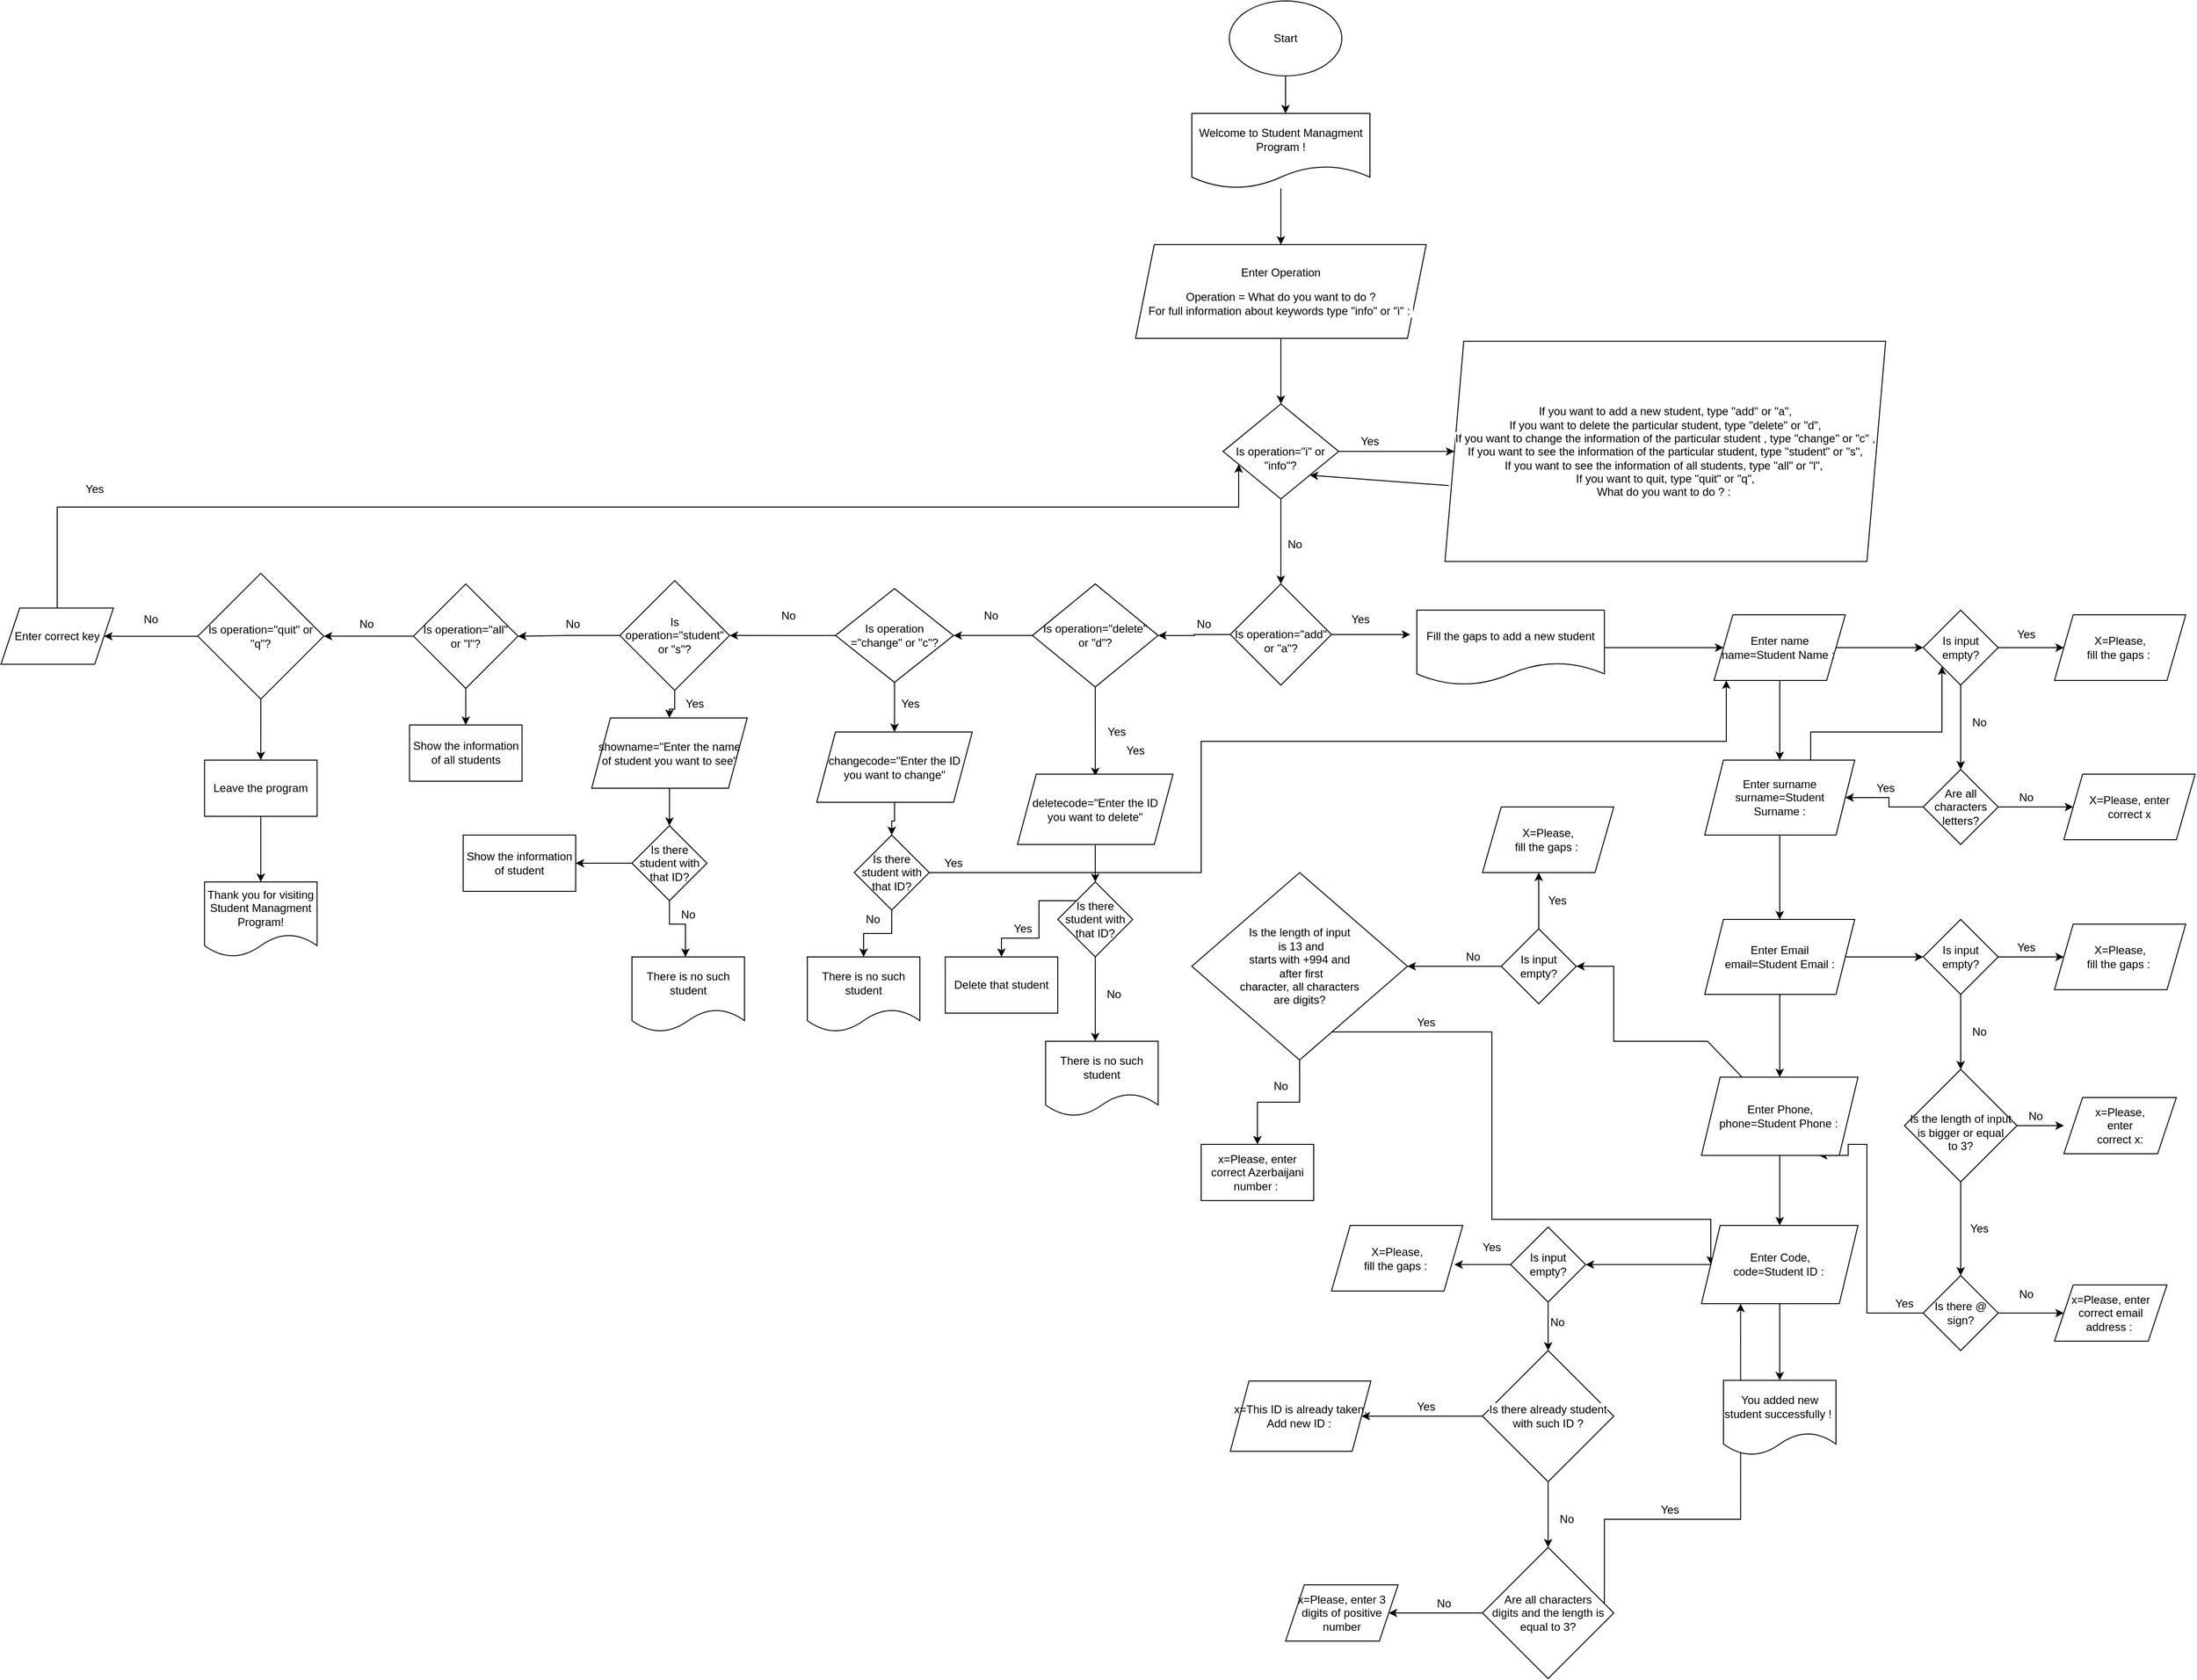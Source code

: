 <mxfile version="13.6.4" type="device"><diagram id="JsJJEUKdlIuMRMNfgHF3" name="Page-1"><mxGraphModel dx="6987" dy="3000" grid="1" gridSize="10" guides="1" tooltips="1" connect="1" arrows="1" fold="1" page="0" pageScale="1" pageWidth="827" pageHeight="1169" math="0" shadow="0"><root><mxCell id="0"/><mxCell id="1" parent="0"/><mxCell id="EQu7yU0FzbjYcpbhYvp3-7" style="edgeStyle=orthogonalEdgeStyle;rounded=0;orthogonalLoop=1;jettySize=auto;html=1;" parent="1" source="EQu7yU0FzbjYcpbhYvp3-4" edge="1"><mxGeometry relative="1" as="geometry"><mxPoint x="370" y="150" as="targetPoint"/></mxGeometry></mxCell><mxCell id="EQu7yU0FzbjYcpbhYvp3-4" value="Start" style="ellipse;whiteSpace=wrap;html=1;" parent="1" vertex="1"><mxGeometry x="310" y="30" width="120" height="80" as="geometry"/></mxCell><mxCell id="3Dd_XLNxIaSokhp7qubq-5" value="" style="edgeStyle=orthogonalEdgeStyle;rounded=0;orthogonalLoop=1;jettySize=auto;html=1;" edge="1" parent="1" source="3Dd_XLNxIaSokhp7qubq-1" target="3Dd_XLNxIaSokhp7qubq-4"><mxGeometry relative="1" as="geometry"/></mxCell><mxCell id="3Dd_XLNxIaSokhp7qubq-1" value="&lt;pre style=&quot;font-size: 9pt&quot;&gt;&lt;span style=&quot;background-color: rgb(255 , 255 , 255)&quot;&gt;&lt;font face=&quot;Helvetica&quot;&gt;Enter Operation&lt;/font&gt;&lt;/span&gt;&lt;/pre&gt;&lt;pre style=&quot;font-size: 9pt&quot;&gt;&lt;span style=&quot;background-color: rgb(255 , 255 , 255)&quot;&gt;&lt;font face=&quot;Helvetica&quot;&gt;Operation = What do you want to do ?&lt;br&gt;For full information about keywords type &quot;info&quot; or &quot;i&quot; :&lt;span style=&quot;color: rgb(152 , 195 , 121)&quot;&gt; &lt;/span&gt;&lt;/font&gt;&lt;/span&gt;&lt;/pre&gt;" style="shape=parallelogram;perimeter=parallelogramPerimeter;whiteSpace=wrap;html=1;fixedSize=1;" vertex="1" parent="1"><mxGeometry x="210" y="290" width="310" height="100" as="geometry"/></mxCell><mxCell id="3Dd_XLNxIaSokhp7qubq-3" value="" style="edgeStyle=orthogonalEdgeStyle;rounded=0;orthogonalLoop=1;jettySize=auto;html=1;" edge="1" parent="1" source="3Dd_XLNxIaSokhp7qubq-2" target="3Dd_XLNxIaSokhp7qubq-1"><mxGeometry relative="1" as="geometry"/></mxCell><mxCell id="3Dd_XLNxIaSokhp7qubq-2" value="Welcome to Student Managment Program !" style="shape=document;whiteSpace=wrap;html=1;boundedLbl=1;" vertex="1" parent="1"><mxGeometry x="270" y="150" width="190" height="80" as="geometry"/></mxCell><mxCell id="3Dd_XLNxIaSokhp7qubq-7" value="" style="edgeStyle=orthogonalEdgeStyle;rounded=0;orthogonalLoop=1;jettySize=auto;html=1;" edge="1" parent="1" source="3Dd_XLNxIaSokhp7qubq-4" target="3Dd_XLNxIaSokhp7qubq-6"><mxGeometry relative="1" as="geometry"/></mxCell><mxCell id="3Dd_XLNxIaSokhp7qubq-10" value="" style="edgeStyle=orthogonalEdgeStyle;rounded=0;orthogonalLoop=1;jettySize=auto;html=1;" edge="1" parent="1" source="3Dd_XLNxIaSokhp7qubq-4" target="3Dd_XLNxIaSokhp7qubq-9"><mxGeometry relative="1" as="geometry"/></mxCell><mxCell id="3Dd_XLNxIaSokhp7qubq-4" value="&lt;span style=&quot;background-color: rgb(255 , 255 , 255)&quot;&gt;&lt;span style=&quot;color: rgb(0 , 0 , 0) ; font-family: &amp;#34;helvetica&amp;#34; ; font-size: 12px ; font-style: normal ; font-weight: 400 ; letter-spacing: normal ; text-align: center ; text-indent: 0px ; text-transform: none ; word-spacing: 0px ; display: inline ; float: none&quot;&gt;&lt;br&gt;Is operation=&quot;i&quot; or &quot;info&quot;?&lt;/span&gt;&lt;br&gt;&lt;/span&gt;" style="rhombus;whiteSpace=wrap;html=1;" vertex="1" parent="1"><mxGeometry x="303.32" y="460" width="123.36" height="101.37" as="geometry"/></mxCell><mxCell id="3Dd_XLNxIaSokhp7qubq-6" value="&lt;pre style=&quot;font-size: 9pt&quot;&gt;&lt;span style=&quot;background-color: rgb(255 , 255 , 255)&quot;&gt;&lt;font face=&quot;Helvetica&quot;&gt;If you want to add a new student, type &quot;add&quot; or &quot;a&quot;,&lt;br&gt;If you want to delete the particular student, type &quot;delete&quot; or &quot;d&quot;,&lt;br&gt;If you want to change the information of the particular student , type &quot;change&quot; or &quot;c&quot; ,&lt;br&gt;If you want to see the information of the particular student, type &quot;student&quot; or &quot;s&quot;,&lt;br&gt;If you want to see the information of all students, type &quot;all&quot; or &quot;l&quot;, &lt;br&gt;If you want to quit, type &quot;quit&quot; or &quot;q&quot;,&lt;br&gt;What do you want to do ? : &lt;/font&gt;&lt;/span&gt;&lt;/pre&gt;" style="shape=parallelogram;perimeter=parallelogramPerimeter;whiteSpace=wrap;html=1;fixedSize=1;" vertex="1" parent="1"><mxGeometry x="540" y="393.18" width="469.98" height="235" as="geometry"/></mxCell><mxCell id="3Dd_XLNxIaSokhp7qubq-8" value="Yes" style="text;html=1;strokeColor=none;fillColor=none;align=center;verticalAlign=middle;whiteSpace=wrap;rounded=0;" vertex="1" parent="1"><mxGeometry x="440" y="490" width="40" height="20" as="geometry"/></mxCell><mxCell id="3Dd_XLNxIaSokhp7qubq-16" value="" style="edgeStyle=orthogonalEdgeStyle;rounded=0;orthogonalLoop=1;jettySize=auto;html=1;" edge="1" parent="1" source="3Dd_XLNxIaSokhp7qubq-9"><mxGeometry relative="1" as="geometry"><mxPoint x="502.95" y="706" as="targetPoint"/></mxGeometry></mxCell><mxCell id="3Dd_XLNxIaSokhp7qubq-111" value="" style="edgeStyle=orthogonalEdgeStyle;rounded=0;orthogonalLoop=1;jettySize=auto;html=1;" edge="1" parent="1" source="3Dd_XLNxIaSokhp7qubq-9" target="3Dd_XLNxIaSokhp7qubq-110"><mxGeometry relative="1" as="geometry"/></mxCell><mxCell id="3Dd_XLNxIaSokhp7qubq-9" value="&lt;br&gt;Is operation=&quot;add&quot; or &quot;a&quot;?" style="rhombus;whiteSpace=wrap;html=1;" vertex="1" parent="1"><mxGeometry x="311.03" y="652.06" width="107.94" height="107.94" as="geometry"/></mxCell><mxCell id="3Dd_XLNxIaSokhp7qubq-11" value="No" style="text;html=1;strokeColor=none;fillColor=none;align=center;verticalAlign=middle;whiteSpace=wrap;rounded=0;" vertex="1" parent="1"><mxGeometry x="360" y="600" width="40" height="20" as="geometry"/></mxCell><mxCell id="3Dd_XLNxIaSokhp7qubq-14" value="" style="endArrow=classic;html=1;entryX=1;entryY=1;entryDx=0;entryDy=0;exitX=0.009;exitY=0.655;exitDx=0;exitDy=0;exitPerimeter=0;" edge="1" parent="1" source="3Dd_XLNxIaSokhp7qubq-6" target="3Dd_XLNxIaSokhp7qubq-4"><mxGeometry width="50" height="50" relative="1" as="geometry"><mxPoint x="560" y="520" as="sourcePoint"/><mxPoint x="610" y="470" as="targetPoint"/></mxGeometry></mxCell><mxCell id="3Dd_XLNxIaSokhp7qubq-17" value="Yes" style="text;html=1;strokeColor=none;fillColor=none;align=center;verticalAlign=middle;whiteSpace=wrap;rounded=0;" vertex="1" parent="1"><mxGeometry x="430" y="680" width="40" height="20" as="geometry"/></mxCell><mxCell id="3Dd_XLNxIaSokhp7qubq-20" value="" style="edgeStyle=orthogonalEdgeStyle;rounded=0;orthogonalLoop=1;jettySize=auto;html=1;" edge="1" parent="1" source="3Dd_XLNxIaSokhp7qubq-18" target="3Dd_XLNxIaSokhp7qubq-19"><mxGeometry relative="1" as="geometry"/></mxCell><mxCell id="3Dd_XLNxIaSokhp7qubq-18" value="Fill the gaps to add a new student" style="shape=document;whiteSpace=wrap;html=1;boundedLbl=1;" vertex="1" parent="1"><mxGeometry x="510" y="680" width="200" height="80" as="geometry"/></mxCell><mxCell id="3Dd_XLNxIaSokhp7qubq-22" value="" style="edgeStyle=orthogonalEdgeStyle;rounded=0;orthogonalLoop=1;jettySize=auto;html=1;" edge="1" parent="1" source="3Dd_XLNxIaSokhp7qubq-19" target="3Dd_XLNxIaSokhp7qubq-21"><mxGeometry relative="1" as="geometry"/></mxCell><mxCell id="3Dd_XLNxIaSokhp7qubq-37" value="" style="edgeStyle=orthogonalEdgeStyle;rounded=0;orthogonalLoop=1;jettySize=auto;html=1;" edge="1" parent="1" source="3Dd_XLNxIaSokhp7qubq-19" target="3Dd_XLNxIaSokhp7qubq-36"><mxGeometry relative="1" as="geometry"/></mxCell><mxCell id="3Dd_XLNxIaSokhp7qubq-19" value="Enter name&lt;br&gt;name=Student Name :&amp;nbsp;" style="shape=parallelogram;perimeter=parallelogramPerimeter;whiteSpace=wrap;html=1;fixedSize=1;" vertex="1" parent="1"><mxGeometry x="827" y="685" width="140" height="70" as="geometry"/></mxCell><mxCell id="3Dd_XLNxIaSokhp7qubq-24" value="" style="edgeStyle=orthogonalEdgeStyle;rounded=0;orthogonalLoop=1;jettySize=auto;html=1;" edge="1" parent="1" source="3Dd_XLNxIaSokhp7qubq-21" target="3Dd_XLNxIaSokhp7qubq-23"><mxGeometry relative="1" as="geometry"/></mxCell><mxCell id="3Dd_XLNxIaSokhp7qubq-27" value="" style="edgeStyle=orthogonalEdgeStyle;rounded=0;orthogonalLoop=1;jettySize=auto;html=1;" edge="1" parent="1" source="3Dd_XLNxIaSokhp7qubq-21"><mxGeometry relative="1" as="geometry"><mxPoint x="1090" y="850" as="targetPoint"/></mxGeometry></mxCell><mxCell id="3Dd_XLNxIaSokhp7qubq-21" value="Is input empty?" style="rhombus;whiteSpace=wrap;html=1;" vertex="1" parent="1"><mxGeometry x="1050" y="680" width="80" height="80" as="geometry"/></mxCell><mxCell id="3Dd_XLNxIaSokhp7qubq-23" value="X=Please, &lt;br&gt;fill the gaps :&amp;nbsp;" style="shape=parallelogram;perimeter=parallelogramPerimeter;whiteSpace=wrap;html=1;fixedSize=1;" vertex="1" parent="1"><mxGeometry x="1190" y="685" width="140" height="70" as="geometry"/></mxCell><mxCell id="3Dd_XLNxIaSokhp7qubq-25" value="Yes" style="text;html=1;strokeColor=none;fillColor=none;align=center;verticalAlign=middle;whiteSpace=wrap;rounded=0;" vertex="1" parent="1"><mxGeometry x="1140" y="696.03" width="40" height="20" as="geometry"/></mxCell><mxCell id="3Dd_XLNxIaSokhp7qubq-28" value="No" style="text;html=1;strokeColor=none;fillColor=none;align=center;verticalAlign=middle;whiteSpace=wrap;rounded=0;" vertex="1" parent="1"><mxGeometry x="1090" y="790" width="40" height="20" as="geometry"/></mxCell><mxCell id="3Dd_XLNxIaSokhp7qubq-31" value="" style="edgeStyle=orthogonalEdgeStyle;rounded=0;orthogonalLoop=1;jettySize=auto;html=1;" edge="1" parent="1" source="3Dd_XLNxIaSokhp7qubq-29" target="3Dd_XLNxIaSokhp7qubq-30"><mxGeometry relative="1" as="geometry"/></mxCell><mxCell id="3Dd_XLNxIaSokhp7qubq-34" value="" style="edgeStyle=orthogonalEdgeStyle;rounded=0;orthogonalLoop=1;jettySize=auto;html=1;entryX=1;entryY=0.5;entryDx=0;entryDy=0;" edge="1" parent="1" source="3Dd_XLNxIaSokhp7qubq-29" target="3Dd_XLNxIaSokhp7qubq-36"><mxGeometry relative="1" as="geometry"><mxPoint x="1090" y="1020" as="targetPoint"/></mxGeometry></mxCell><mxCell id="3Dd_XLNxIaSokhp7qubq-29" value="Are all characters letters?" style="rhombus;whiteSpace=wrap;html=1;" vertex="1" parent="1"><mxGeometry x="1050" y="850" width="80" height="80" as="geometry"/></mxCell><mxCell id="3Dd_XLNxIaSokhp7qubq-30" value="X=Please, enter &lt;br&gt;correct x" style="shape=parallelogram;perimeter=parallelogramPerimeter;whiteSpace=wrap;html=1;fixedSize=1;" vertex="1" parent="1"><mxGeometry x="1200" y="855" width="140" height="70" as="geometry"/></mxCell><mxCell id="3Dd_XLNxIaSokhp7qubq-32" value="No" style="text;html=1;strokeColor=none;fillColor=none;align=center;verticalAlign=middle;whiteSpace=wrap;rounded=0;" vertex="1" parent="1"><mxGeometry x="1140" y="870" width="40" height="20" as="geometry"/></mxCell><mxCell id="3Dd_XLNxIaSokhp7qubq-35" value="Yes" style="text;html=1;strokeColor=none;fillColor=none;align=center;verticalAlign=middle;whiteSpace=wrap;rounded=0;" vertex="1" parent="1"><mxGeometry x="990" y="860" width="40" height="20" as="geometry"/></mxCell><mxCell id="3Dd_XLNxIaSokhp7qubq-38" style="edgeStyle=orthogonalEdgeStyle;rounded=0;orthogonalLoop=1;jettySize=auto;html=1;" edge="1" parent="1" source="3Dd_XLNxIaSokhp7qubq-36" target="3Dd_XLNxIaSokhp7qubq-21"><mxGeometry relative="1" as="geometry"><Array as="points"><mxPoint x="930" y="810"/><mxPoint x="1070" y="810"/></Array></mxGeometry></mxCell><mxCell id="3Dd_XLNxIaSokhp7qubq-40" value="" style="edgeStyle=orthogonalEdgeStyle;rounded=0;orthogonalLoop=1;jettySize=auto;html=1;" edge="1" parent="1" source="3Dd_XLNxIaSokhp7qubq-36" target="3Dd_XLNxIaSokhp7qubq-39"><mxGeometry relative="1" as="geometry"/></mxCell><mxCell id="3Dd_XLNxIaSokhp7qubq-36" value="Enter surname&lt;br&gt;surname=Student &lt;br&gt;Surname :" style="shape=parallelogram;perimeter=parallelogramPerimeter;whiteSpace=wrap;html=1;fixedSize=1;" vertex="1" parent="1"><mxGeometry x="817" y="840" width="160" height="80" as="geometry"/></mxCell><mxCell id="3Dd_XLNxIaSokhp7qubq-43" style="edgeStyle=orthogonalEdgeStyle;rounded=0;orthogonalLoop=1;jettySize=auto;html=1;" edge="1" parent="1" source="3Dd_XLNxIaSokhp7qubq-39" target="3Dd_XLNxIaSokhp7qubq-42"><mxGeometry relative="1" as="geometry"/></mxCell><mxCell id="3Dd_XLNxIaSokhp7qubq-63" value="" style="edgeStyle=orthogonalEdgeStyle;rounded=0;orthogonalLoop=1;jettySize=auto;html=1;" edge="1" parent="1" source="3Dd_XLNxIaSokhp7qubq-39" target="3Dd_XLNxIaSokhp7qubq-62"><mxGeometry relative="1" as="geometry"/></mxCell><mxCell id="3Dd_XLNxIaSokhp7qubq-39" value="Enter Email&lt;br&gt;email=Student Email :" style="shape=parallelogram;perimeter=parallelogramPerimeter;whiteSpace=wrap;html=1;fixedSize=1;" vertex="1" parent="1"><mxGeometry x="817" y="1010" width="160" height="80" as="geometry"/></mxCell><mxCell id="3Dd_XLNxIaSokhp7qubq-45" style="edgeStyle=orthogonalEdgeStyle;rounded=0;orthogonalLoop=1;jettySize=auto;html=1;" edge="1" parent="1" source="3Dd_XLNxIaSokhp7qubq-42" target="3Dd_XLNxIaSokhp7qubq-44"><mxGeometry relative="1" as="geometry"/></mxCell><mxCell id="3Dd_XLNxIaSokhp7qubq-48" value="" style="edgeStyle=orthogonalEdgeStyle;rounded=0;orthogonalLoop=1;jettySize=auto;html=1;" edge="1" parent="1" source="3Dd_XLNxIaSokhp7qubq-42" target="3Dd_XLNxIaSokhp7qubq-47"><mxGeometry relative="1" as="geometry"/></mxCell><mxCell id="3Dd_XLNxIaSokhp7qubq-42" value="Is input empty?" style="rhombus;whiteSpace=wrap;html=1;" vertex="1" parent="1"><mxGeometry x="1050" y="1010" width="80" height="80" as="geometry"/></mxCell><mxCell id="3Dd_XLNxIaSokhp7qubq-44" value="X=Please, &lt;br&gt;fill the gaps :&amp;nbsp;" style="shape=parallelogram;perimeter=parallelogramPerimeter;whiteSpace=wrap;html=1;fixedSize=1;" vertex="1" parent="1"><mxGeometry x="1190" y="1015" width="140" height="70" as="geometry"/></mxCell><mxCell id="3Dd_XLNxIaSokhp7qubq-46" value="Yes" style="text;html=1;strokeColor=none;fillColor=none;align=center;verticalAlign=middle;whiteSpace=wrap;rounded=0;" vertex="1" parent="1"><mxGeometry x="1140" y="1030" width="40" height="20" as="geometry"/></mxCell><mxCell id="3Dd_XLNxIaSokhp7qubq-50" style="edgeStyle=orthogonalEdgeStyle;rounded=0;orthogonalLoop=1;jettySize=auto;html=1;" edge="1" parent="1" source="3Dd_XLNxIaSokhp7qubq-47"><mxGeometry relative="1" as="geometry"><mxPoint x="1200" y="1230" as="targetPoint"/></mxGeometry></mxCell><mxCell id="3Dd_XLNxIaSokhp7qubq-54" value="" style="edgeStyle=orthogonalEdgeStyle;rounded=0;orthogonalLoop=1;jettySize=auto;html=1;" edge="1" parent="1" source="3Dd_XLNxIaSokhp7qubq-47" target="3Dd_XLNxIaSokhp7qubq-53"><mxGeometry relative="1" as="geometry"/></mxCell><mxCell id="3Dd_XLNxIaSokhp7qubq-47" value="&lt;br&gt;Is the length of input is bigger or equal &lt;br&gt;to 3?" style="rhombus;whiteSpace=wrap;html=1;" vertex="1" parent="1"><mxGeometry x="1030" y="1170" width="120" height="120" as="geometry"/></mxCell><mxCell id="3Dd_XLNxIaSokhp7qubq-49" value="No" style="text;html=1;strokeColor=none;fillColor=none;align=center;verticalAlign=middle;whiteSpace=wrap;rounded=0;" vertex="1" parent="1"><mxGeometry x="1090" y="1120" width="40" height="20" as="geometry"/></mxCell><mxCell id="3Dd_XLNxIaSokhp7qubq-51" value="No" style="text;html=1;strokeColor=none;fillColor=none;align=center;verticalAlign=middle;whiteSpace=wrap;rounded=0;" vertex="1" parent="1"><mxGeometry x="1150" y="1210" width="40" height="20" as="geometry"/></mxCell><mxCell id="3Dd_XLNxIaSokhp7qubq-52" value="x=Please,&lt;br&gt;enter &lt;br&gt;correct x:&lt;br&gt;" style="shape=parallelogram;perimeter=parallelogramPerimeter;whiteSpace=wrap;html=1;fixedSize=1;" vertex="1" parent="1"><mxGeometry x="1200" y="1200" width="120" height="60" as="geometry"/></mxCell><mxCell id="3Dd_XLNxIaSokhp7qubq-57" style="edgeStyle=orthogonalEdgeStyle;rounded=0;orthogonalLoop=1;jettySize=auto;html=1;" edge="1" parent="1" source="3Dd_XLNxIaSokhp7qubq-53"><mxGeometry relative="1" as="geometry"><mxPoint x="1200" y="1430" as="targetPoint"/></mxGeometry></mxCell><mxCell id="3Dd_XLNxIaSokhp7qubq-61" style="edgeStyle=orthogonalEdgeStyle;rounded=0;orthogonalLoop=1;jettySize=auto;html=1;entryX=0.75;entryY=1;entryDx=0;entryDy=0;" edge="1" parent="1" source="3Dd_XLNxIaSokhp7qubq-53" target="3Dd_XLNxIaSokhp7qubq-62"><mxGeometry relative="1" as="geometry"><mxPoint x="960" y="1208.333" as="targetPoint"/><Array as="points"><mxPoint x="990" y="1430"/><mxPoint x="990" y="1250"/><mxPoint x="970" y="1250"/><mxPoint x="970" y="1262"/></Array></mxGeometry></mxCell><mxCell id="3Dd_XLNxIaSokhp7qubq-53" value="Is there @ sign?" style="rhombus;whiteSpace=wrap;html=1;" vertex="1" parent="1"><mxGeometry x="1050" y="1390" width="80" height="80" as="geometry"/></mxCell><mxCell id="3Dd_XLNxIaSokhp7qubq-55" value="Yes" style="text;html=1;strokeColor=none;fillColor=none;align=center;verticalAlign=middle;whiteSpace=wrap;rounded=0;" vertex="1" parent="1"><mxGeometry x="1090" y="1330" width="40" height="20" as="geometry"/></mxCell><mxCell id="3Dd_XLNxIaSokhp7qubq-58" value="x=Please, enter correct email &lt;br&gt;address :&amp;nbsp;" style="shape=parallelogram;perimeter=parallelogramPerimeter;whiteSpace=wrap;html=1;fixedSize=1;" vertex="1" parent="1"><mxGeometry x="1190" y="1400" width="120" height="60" as="geometry"/></mxCell><mxCell id="3Dd_XLNxIaSokhp7qubq-59" value="No" style="text;html=1;strokeColor=none;fillColor=none;align=center;verticalAlign=middle;whiteSpace=wrap;rounded=0;" vertex="1" parent="1"><mxGeometry x="1140" y="1400" width="40" height="20" as="geometry"/></mxCell><mxCell id="3Dd_XLNxIaSokhp7qubq-60" value="Yes" style="text;html=1;strokeColor=none;fillColor=none;align=center;verticalAlign=middle;whiteSpace=wrap;rounded=0;" vertex="1" parent="1"><mxGeometry x="1009.98" y="1410" width="40" height="20" as="geometry"/></mxCell><mxCell id="3Dd_XLNxIaSokhp7qubq-65" value="" style="edgeStyle=orthogonalEdgeStyle;rounded=0;orthogonalLoop=1;jettySize=auto;html=1;" edge="1" parent="1" source="3Dd_XLNxIaSokhp7qubq-62" target="3Dd_XLNxIaSokhp7qubq-64"><mxGeometry relative="1" as="geometry"><Array as="points"><mxPoint x="820" y="1140"/><mxPoint x="720" y="1140"/><mxPoint x="720" y="1060"/></Array></mxGeometry></mxCell><mxCell id="3Dd_XLNxIaSokhp7qubq-81" value="" style="edgeStyle=orthogonalEdgeStyle;rounded=0;orthogonalLoop=1;jettySize=auto;html=1;" edge="1" parent="1" source="3Dd_XLNxIaSokhp7qubq-62" target="3Dd_XLNxIaSokhp7qubq-80"><mxGeometry relative="1" as="geometry"/></mxCell><mxCell id="3Dd_XLNxIaSokhp7qubq-62" value="Enter Phone,&lt;br&gt;phone=Student Phone :&amp;nbsp;" style="shape=parallelogram;perimeter=parallelogramPerimeter;whiteSpace=wrap;html=1;fixedSize=1;" vertex="1" parent="1"><mxGeometry x="813.5" y="1178.25" width="167" height="83.5" as="geometry"/></mxCell><mxCell id="3Dd_XLNxIaSokhp7qubq-67" value="" style="edgeStyle=orthogonalEdgeStyle;rounded=0;orthogonalLoop=1;jettySize=auto;html=1;" edge="1" parent="1" source="3Dd_XLNxIaSokhp7qubq-64"><mxGeometry relative="1" as="geometry"><mxPoint x="640" y="960.0" as="targetPoint"/></mxGeometry></mxCell><mxCell id="3Dd_XLNxIaSokhp7qubq-71" value="" style="edgeStyle=orthogonalEdgeStyle;rounded=0;orthogonalLoop=1;jettySize=auto;html=1;" edge="1" parent="1" source="3Dd_XLNxIaSokhp7qubq-64" target="3Dd_XLNxIaSokhp7qubq-70"><mxGeometry relative="1" as="geometry"/></mxCell><mxCell id="3Dd_XLNxIaSokhp7qubq-64" value="Is input empty?" style="rhombus;whiteSpace=wrap;html=1;" vertex="1" parent="1"><mxGeometry x="600" y="1020" width="80" height="80" as="geometry"/></mxCell><mxCell id="3Dd_XLNxIaSokhp7qubq-68" value="X=Please, &lt;br&gt;fill the gaps :&amp;nbsp;" style="shape=parallelogram;perimeter=parallelogramPerimeter;whiteSpace=wrap;html=1;fixedSize=1;" vertex="1" parent="1"><mxGeometry x="580" y="890" width="140" height="70" as="geometry"/></mxCell><mxCell id="3Dd_XLNxIaSokhp7qubq-69" value="Yes" style="text;html=1;strokeColor=none;fillColor=none;align=center;verticalAlign=middle;whiteSpace=wrap;rounded=0;" vertex="1" parent="1"><mxGeometry x="640" y="980" width="40" height="20" as="geometry"/></mxCell><mxCell id="3Dd_XLNxIaSokhp7qubq-74" value="" style="edgeStyle=orthogonalEdgeStyle;rounded=0;orthogonalLoop=1;jettySize=auto;html=1;entryX=0;entryY=0.5;entryDx=0;entryDy=0;" edge="1" parent="1" source="3Dd_XLNxIaSokhp7qubq-70" target="3Dd_XLNxIaSokhp7qubq-80"><mxGeometry relative="1" as="geometry"><mxPoint x="760" y="1330" as="targetPoint"/><Array as="points"><mxPoint x="590" y="1130"/><mxPoint x="590" y="1330"/><mxPoint x="823" y="1330"/></Array></mxGeometry></mxCell><mxCell id="3Dd_XLNxIaSokhp7qubq-76" value="" style="edgeStyle=orthogonalEdgeStyle;rounded=0;orthogonalLoop=1;jettySize=auto;html=1;" edge="1" parent="1" source="3Dd_XLNxIaSokhp7qubq-70" target="3Dd_XLNxIaSokhp7qubq-75"><mxGeometry relative="1" as="geometry"/></mxCell><mxCell id="3Dd_XLNxIaSokhp7qubq-70" value="Is the length of input&lt;br&gt;&amp;nbsp;is 13 and &lt;br&gt;starts with +994 and&lt;br&gt;&amp;nbsp;after first &lt;br&gt;character, all characters &lt;br&gt;are digits?" style="rhombus;whiteSpace=wrap;html=1;" vertex="1" parent="1"><mxGeometry x="270" y="960" width="230" height="200" as="geometry"/></mxCell><mxCell id="3Dd_XLNxIaSokhp7qubq-72" value="No" style="text;html=1;strokeColor=none;fillColor=none;align=center;verticalAlign=middle;whiteSpace=wrap;rounded=0;" vertex="1" parent="1"><mxGeometry x="550" y="1040" width="40" height="20" as="geometry"/></mxCell><mxCell id="3Dd_XLNxIaSokhp7qubq-75" value="x=Please, enter correct Azerbaijani number :&amp;nbsp;" style="whiteSpace=wrap;html=1;" vertex="1" parent="1"><mxGeometry x="280" y="1250" width="120" height="60" as="geometry"/></mxCell><mxCell id="3Dd_XLNxIaSokhp7qubq-77" value="No" style="text;html=1;strokeColor=none;fillColor=none;align=center;verticalAlign=middle;whiteSpace=wrap;rounded=0;" vertex="1" parent="1"><mxGeometry x="345" y="1178.25" width="40" height="20" as="geometry"/></mxCell><mxCell id="3Dd_XLNxIaSokhp7qubq-79" value="Yes" style="text;html=1;strokeColor=none;fillColor=none;align=center;verticalAlign=middle;whiteSpace=wrap;rounded=0;" vertex="1" parent="1"><mxGeometry x="500" y="1110" width="40" height="20" as="geometry"/></mxCell><mxCell id="3Dd_XLNxIaSokhp7qubq-84" value="" style="edgeStyle=orthogonalEdgeStyle;rounded=0;orthogonalLoop=1;jettySize=auto;html=1;" edge="1" parent="1" source="3Dd_XLNxIaSokhp7qubq-80"><mxGeometry relative="1" as="geometry"><mxPoint x="689.964" y="1378.286" as="targetPoint"/></mxGeometry></mxCell><mxCell id="3Dd_XLNxIaSokhp7qubq-109" value="" style="edgeStyle=orthogonalEdgeStyle;rounded=0;orthogonalLoop=1;jettySize=auto;html=1;" edge="1" parent="1" source="3Dd_XLNxIaSokhp7qubq-80" target="3Dd_XLNxIaSokhp7qubq-108"><mxGeometry relative="1" as="geometry"/></mxCell><mxCell id="3Dd_XLNxIaSokhp7qubq-80" value="Enter Code,&lt;br&gt;code=Student ID :&amp;nbsp;" style="shape=parallelogram;perimeter=parallelogramPerimeter;whiteSpace=wrap;html=1;fixedSize=1;" vertex="1" parent="1"><mxGeometry x="813.5" y="1336.5" width="167" height="83.5" as="geometry"/></mxCell><mxCell id="3Dd_XLNxIaSokhp7qubq-87" value="" style="edgeStyle=orthogonalEdgeStyle;rounded=0;orthogonalLoop=1;jettySize=auto;html=1;" edge="1" parent="1" source="3Dd_XLNxIaSokhp7qubq-85"><mxGeometry relative="1" as="geometry"><mxPoint x="550" y="1378.25" as="targetPoint"/></mxGeometry></mxCell><mxCell id="3Dd_XLNxIaSokhp7qubq-91" value="" style="edgeStyle=orthogonalEdgeStyle;rounded=0;orthogonalLoop=1;jettySize=auto;html=1;" edge="1" parent="1" source="3Dd_XLNxIaSokhp7qubq-85"><mxGeometry relative="1" as="geometry"><mxPoint x="650" y="1470" as="targetPoint"/></mxGeometry></mxCell><mxCell id="3Dd_XLNxIaSokhp7qubq-85" value="Is input empty?" style="rhombus;whiteSpace=wrap;html=1;" vertex="1" parent="1"><mxGeometry x="610" y="1338.25" width="80" height="80" as="geometry"/></mxCell><mxCell id="3Dd_XLNxIaSokhp7qubq-88" value="Yes" style="text;html=1;strokeColor=none;fillColor=none;align=center;verticalAlign=middle;whiteSpace=wrap;rounded=0;" vertex="1" parent="1"><mxGeometry x="570" y="1350" width="40" height="20" as="geometry"/></mxCell><mxCell id="3Dd_XLNxIaSokhp7qubq-89" value="X=Please, &lt;br&gt;fill the gaps :&amp;nbsp;" style="shape=parallelogram;perimeter=parallelogramPerimeter;whiteSpace=wrap;html=1;fixedSize=1;" vertex="1" parent="1"><mxGeometry x="418.97" y="1336.5" width="140" height="70" as="geometry"/></mxCell><mxCell id="3Dd_XLNxIaSokhp7qubq-90" value="No" style="text;html=1;strokeColor=none;fillColor=none;align=center;verticalAlign=middle;whiteSpace=wrap;rounded=0;" vertex="1" parent="1"><mxGeometry x="640" y="1430" width="40" height="20" as="geometry"/></mxCell><mxCell id="3Dd_XLNxIaSokhp7qubq-96" value="" style="edgeStyle=orthogonalEdgeStyle;rounded=0;orthogonalLoop=1;jettySize=auto;html=1;" edge="1" parent="1" source="3Dd_XLNxIaSokhp7qubq-99" target="3Dd_XLNxIaSokhp7qubq-95"><mxGeometry relative="1" as="geometry"><mxPoint x="570" y="1520" as="sourcePoint"/><Array as="points"><mxPoint x="510" y="1540"/><mxPoint x="510" y="1540"/></Array></mxGeometry></mxCell><mxCell id="3Dd_XLNxIaSokhp7qubq-95" value="x=This ID is already taken. Add new ID :&amp;nbsp;" style="shape=parallelogram;perimeter=parallelogramPerimeter;whiteSpace=wrap;html=1;fixedSize=1;" vertex="1" parent="1"><mxGeometry x="311.03" y="1502.5" width="150" height="75" as="geometry"/></mxCell><mxCell id="3Dd_XLNxIaSokhp7qubq-97" value="Yes" style="text;html=1;strokeColor=none;fillColor=none;align=center;verticalAlign=middle;whiteSpace=wrap;rounded=0;" vertex="1" parent="1"><mxGeometry x="500" y="1520" width="40" height="20" as="geometry"/></mxCell><mxCell id="3Dd_XLNxIaSokhp7qubq-101" value="" style="edgeStyle=orthogonalEdgeStyle;rounded=0;orthogonalLoop=1;jettySize=auto;html=1;" edge="1" parent="1" source="3Dd_XLNxIaSokhp7qubq-99" target="3Dd_XLNxIaSokhp7qubq-100"><mxGeometry relative="1" as="geometry"/></mxCell><mxCell id="3Dd_XLNxIaSokhp7qubq-99" value="&#10;&#10;&lt;span style=&quot;color: rgb(0, 0, 0); font-family: helvetica; font-size: 12px; font-style: normal; font-weight: 400; letter-spacing: normal; text-align: center; text-indent: 0px; text-transform: none; word-spacing: 0px; background-color: rgb(255, 255, 255); display: inline; float: none;&quot;&gt;Is there already student with such ID ?&lt;/span&gt;&#10;&#10;" style="rhombus;whiteSpace=wrap;html=1;" vertex="1" parent="1"><mxGeometry x="580" y="1470" width="140" height="140" as="geometry"/></mxCell><mxCell id="3Dd_XLNxIaSokhp7qubq-104" value="" style="edgeStyle=orthogonalEdgeStyle;rounded=0;orthogonalLoop=1;jettySize=auto;html=1;" edge="1" parent="1" source="3Dd_XLNxIaSokhp7qubq-100" target="3Dd_XLNxIaSokhp7qubq-103"><mxGeometry relative="1" as="geometry"/></mxCell><mxCell id="3Dd_XLNxIaSokhp7qubq-106" style="edgeStyle=orthogonalEdgeStyle;rounded=0;orthogonalLoop=1;jettySize=auto;html=1;entryX=0.25;entryY=1;entryDx=0;entryDy=0;" edge="1" parent="1" source="3Dd_XLNxIaSokhp7qubq-100" target="3Dd_XLNxIaSokhp7qubq-80"><mxGeometry relative="1" as="geometry"><Array as="points"><mxPoint x="710" y="1650"/><mxPoint x="855" y="1650"/></Array></mxGeometry></mxCell><mxCell id="3Dd_XLNxIaSokhp7qubq-100" value="Are all characters &lt;br&gt;digits and the length is equal to 3?" style="rhombus;whiteSpace=wrap;html=1;" vertex="1" parent="1"><mxGeometry x="580" y="1680" width="140" height="140" as="geometry"/></mxCell><mxCell id="3Dd_XLNxIaSokhp7qubq-102" value="No" style="text;html=1;strokeColor=none;fillColor=none;align=center;verticalAlign=middle;whiteSpace=wrap;rounded=0;" vertex="1" parent="1"><mxGeometry x="650" y="1640" width="40" height="20" as="geometry"/></mxCell><mxCell id="3Dd_XLNxIaSokhp7qubq-103" value="x=Please, enter 3 digits of positive number" style="shape=parallelogram;perimeter=parallelogramPerimeter;whiteSpace=wrap;html=1;fixedSize=1;" vertex="1" parent="1"><mxGeometry x="370" y="1720" width="120" height="60" as="geometry"/></mxCell><mxCell id="3Dd_XLNxIaSokhp7qubq-105" value="No" style="text;html=1;strokeColor=none;fillColor=none;align=center;verticalAlign=middle;whiteSpace=wrap;rounded=0;" vertex="1" parent="1"><mxGeometry x="518.97" y="1730" width="40" height="20" as="geometry"/></mxCell><mxCell id="3Dd_XLNxIaSokhp7qubq-107" value="Yes" style="text;html=1;strokeColor=none;fillColor=none;align=center;verticalAlign=middle;whiteSpace=wrap;rounded=0;" vertex="1" parent="1"><mxGeometry x="760" y="1630" width="40" height="20" as="geometry"/></mxCell><mxCell id="3Dd_XLNxIaSokhp7qubq-108" value="You added new student successfully !&amp;nbsp;" style="shape=document;whiteSpace=wrap;html=1;boundedLbl=1;" vertex="1" parent="1"><mxGeometry x="837" y="1501.75" width="120" height="80" as="geometry"/></mxCell><mxCell id="3Dd_XLNxIaSokhp7qubq-115" value="" style="edgeStyle=orthogonalEdgeStyle;rounded=0;orthogonalLoop=1;jettySize=auto;html=1;" edge="1" parent="1" source="3Dd_XLNxIaSokhp7qubq-110"><mxGeometry relative="1" as="geometry"><mxPoint x="167.1" y="857.1" as="targetPoint"/></mxGeometry></mxCell><mxCell id="3Dd_XLNxIaSokhp7qubq-130" value="" style="edgeStyle=orthogonalEdgeStyle;rounded=0;orthogonalLoop=1;jettySize=auto;html=1;" edge="1" parent="1" source="3Dd_XLNxIaSokhp7qubq-110" target="3Dd_XLNxIaSokhp7qubq-129"><mxGeometry relative="1" as="geometry"/></mxCell><mxCell id="3Dd_XLNxIaSokhp7qubq-110" value="Is operation=&quot;delete&quot; &lt;br&gt;or &quot;d&quot;?" style="rhombus;whiteSpace=wrap;html=1;" vertex="1" parent="1"><mxGeometry x="100" y="652.06" width="134.12" height="110" as="geometry"/></mxCell><mxCell id="3Dd_XLNxIaSokhp7qubq-112" value="No" style="text;html=1;strokeColor=none;fillColor=none;align=center;verticalAlign=middle;whiteSpace=wrap;rounded=0;" vertex="1" parent="1"><mxGeometry x="263.32" y="685" width="40" height="20" as="geometry"/></mxCell><mxCell id="3Dd_XLNxIaSokhp7qubq-113" value="Yes" style="text;html=1;strokeColor=none;fillColor=none;align=center;verticalAlign=middle;whiteSpace=wrap;rounded=0;" vertex="1" parent="1"><mxGeometry x="170" y="800" width="40" height="20" as="geometry"/></mxCell><mxCell id="3Dd_XLNxIaSokhp7qubq-118" value="" style="edgeStyle=orthogonalEdgeStyle;rounded=0;orthogonalLoop=1;jettySize=auto;html=1;" edge="1" parent="1" source="3Dd_XLNxIaSokhp7qubq-116" target="3Dd_XLNxIaSokhp7qubq-117"><mxGeometry relative="1" as="geometry"/></mxCell><mxCell id="3Dd_XLNxIaSokhp7qubq-116" value="deletecode=&quot;Enter the ID &lt;br&gt;you want to delete&quot;" style="shape=parallelogram;perimeter=parallelogramPerimeter;whiteSpace=wrap;html=1;fixedSize=1;" vertex="1" parent="1"><mxGeometry x="84.12" y="855" width="165.88" height="75" as="geometry"/></mxCell><mxCell id="3Dd_XLNxIaSokhp7qubq-120" value="" style="edgeStyle=orthogonalEdgeStyle;rounded=0;orthogonalLoop=1;jettySize=auto;html=1;" edge="1" parent="1" source="3Dd_XLNxIaSokhp7qubq-117"><mxGeometry relative="1" as="geometry"><mxPoint x="167.06" y="1140" as="targetPoint"/></mxGeometry></mxCell><mxCell id="3Dd_XLNxIaSokhp7qubq-128" value="" style="edgeStyle=orthogonalEdgeStyle;rounded=0;orthogonalLoop=1;jettySize=auto;html=1;" edge="1" parent="1" source="3Dd_XLNxIaSokhp7qubq-117" target="3Dd_XLNxIaSokhp7qubq-127"><mxGeometry relative="1" as="geometry"><Array as="points"><mxPoint x="107" y="990"/><mxPoint x="107" y="1030"/><mxPoint x="67" y="1030"/></Array></mxGeometry></mxCell><mxCell id="3Dd_XLNxIaSokhp7qubq-117" value="Is there student with that ID?" style="rhombus;whiteSpace=wrap;html=1;" vertex="1" parent="1"><mxGeometry x="127.06" y="970" width="80" height="80" as="geometry"/></mxCell><mxCell id="3Dd_XLNxIaSokhp7qubq-121" value="There is no such student" style="shape=document;whiteSpace=wrap;html=1;boundedLbl=1;" vertex="1" parent="1"><mxGeometry x="114.12" y="1140" width="120" height="80" as="geometry"/></mxCell><mxCell id="3Dd_XLNxIaSokhp7qubq-123" value="Yes" style="text;html=1;strokeColor=none;fillColor=none;align=center;verticalAlign=middle;whiteSpace=wrap;rounded=0;" vertex="1" parent="1"><mxGeometry x="70" y="1010" width="40" height="20" as="geometry"/></mxCell><mxCell id="3Dd_XLNxIaSokhp7qubq-124" value="Yes" style="text;html=1;strokeColor=none;fillColor=none;align=center;verticalAlign=middle;whiteSpace=wrap;rounded=0;" vertex="1" parent="1"><mxGeometry x="190" y="820" width="40" height="20" as="geometry"/></mxCell><mxCell id="3Dd_XLNxIaSokhp7qubq-126" value="No" style="text;html=1;strokeColor=none;fillColor=none;align=center;verticalAlign=middle;whiteSpace=wrap;rounded=0;" vertex="1" parent="1"><mxGeometry x="167.06" y="1080" width="40" height="20" as="geometry"/></mxCell><mxCell id="3Dd_XLNxIaSokhp7qubq-127" value="Delete that student" style="whiteSpace=wrap;html=1;" vertex="1" parent="1"><mxGeometry x="7.06" y="1050" width="120" height="60" as="geometry"/></mxCell><mxCell id="3Dd_XLNxIaSokhp7qubq-132" style="edgeStyle=orthogonalEdgeStyle;rounded=0;orthogonalLoop=1;jettySize=auto;html=1;" edge="1" parent="1" source="3Dd_XLNxIaSokhp7qubq-129" target="3Dd_XLNxIaSokhp7qubq-131"><mxGeometry relative="1" as="geometry"/></mxCell><mxCell id="3Dd_XLNxIaSokhp7qubq-148" value="" style="edgeStyle=orthogonalEdgeStyle;rounded=0;orthogonalLoop=1;jettySize=auto;html=1;" edge="1" parent="1" source="3Dd_XLNxIaSokhp7qubq-129" target="3Dd_XLNxIaSokhp7qubq-147"><mxGeometry relative="1" as="geometry"/></mxCell><mxCell id="3Dd_XLNxIaSokhp7qubq-129" value="Is operation&lt;br&gt;=&quot;change&quot; or &quot;c&quot;?" style="rhombus;whiteSpace=wrap;html=1;" vertex="1" parent="1"><mxGeometry x="-110" y="657.06" width="125.88" height="100" as="geometry"/></mxCell><mxCell id="3Dd_XLNxIaSokhp7qubq-135" style="edgeStyle=orthogonalEdgeStyle;rounded=0;orthogonalLoop=1;jettySize=auto;html=1;" edge="1" parent="1" source="3Dd_XLNxIaSokhp7qubq-131" target="3Dd_XLNxIaSokhp7qubq-134"><mxGeometry relative="1" as="geometry"/></mxCell><mxCell id="3Dd_XLNxIaSokhp7qubq-131" value="changecode=&quot;Enter the ID &lt;br&gt;you want to change&quot;" style="shape=parallelogram;perimeter=parallelogramPerimeter;whiteSpace=wrap;html=1;fixedSize=1;" vertex="1" parent="1"><mxGeometry x="-130" y="810" width="165.88" height="75" as="geometry"/></mxCell><mxCell id="3Dd_XLNxIaSokhp7qubq-133" value="Yes" style="text;html=1;strokeColor=none;fillColor=none;align=center;verticalAlign=middle;whiteSpace=wrap;rounded=0;" vertex="1" parent="1"><mxGeometry x="-50" y="770" width="40" height="20" as="geometry"/></mxCell><mxCell id="3Dd_XLNxIaSokhp7qubq-138" style="edgeStyle=orthogonalEdgeStyle;rounded=0;orthogonalLoop=1;jettySize=auto;html=1;" edge="1" parent="1" source="3Dd_XLNxIaSokhp7qubq-134" target="3Dd_XLNxIaSokhp7qubq-137"><mxGeometry relative="1" as="geometry"/></mxCell><mxCell id="3Dd_XLNxIaSokhp7qubq-142" style="edgeStyle=orthogonalEdgeStyle;rounded=0;orthogonalLoop=1;jettySize=auto;html=1;" edge="1" parent="1" source="3Dd_XLNxIaSokhp7qubq-134" target="3Dd_XLNxIaSokhp7qubq-19"><mxGeometry relative="1" as="geometry"><mxPoint x="-170" y="960" as="targetPoint"/><Array as="points"><mxPoint x="280" y="960"/><mxPoint x="280" y="820"/><mxPoint x="840" y="820"/></Array></mxGeometry></mxCell><mxCell id="3Dd_XLNxIaSokhp7qubq-134" value="Is there student with that ID?" style="rhombus;whiteSpace=wrap;html=1;" vertex="1" parent="1"><mxGeometry x="-90" y="920" width="80" height="80" as="geometry"/></mxCell><mxCell id="3Dd_XLNxIaSokhp7qubq-137" value="There is no such student" style="shape=document;whiteSpace=wrap;html=1;boundedLbl=1;" vertex="1" parent="1"><mxGeometry x="-140" y="1050" width="120" height="80" as="geometry"/></mxCell><mxCell id="3Dd_XLNxIaSokhp7qubq-140" value="No" style="text;html=1;strokeColor=none;fillColor=none;align=center;verticalAlign=middle;whiteSpace=wrap;rounded=0;" vertex="1" parent="1"><mxGeometry x="-90" y="1000" width="40" height="20" as="geometry"/></mxCell><mxCell id="3Dd_XLNxIaSokhp7qubq-146" value="Yes" style="text;html=1;strokeColor=none;fillColor=none;align=center;verticalAlign=middle;whiteSpace=wrap;rounded=0;" vertex="1" parent="1"><mxGeometry x="-4.12" y="940" width="40" height="20" as="geometry"/></mxCell><mxCell id="3Dd_XLNxIaSokhp7qubq-151" style="edgeStyle=orthogonalEdgeStyle;rounded=0;orthogonalLoop=1;jettySize=auto;html=1;" edge="1" parent="1" source="3Dd_XLNxIaSokhp7qubq-147" target="3Dd_XLNxIaSokhp7qubq-149"><mxGeometry relative="1" as="geometry"/></mxCell><mxCell id="3Dd_XLNxIaSokhp7qubq-163" value="" style="edgeStyle=orthogonalEdgeStyle;rounded=0;orthogonalLoop=1;jettySize=auto;html=1;" edge="1" parent="1" source="3Dd_XLNxIaSokhp7qubq-147" target="3Dd_XLNxIaSokhp7qubq-162"><mxGeometry relative="1" as="geometry"/></mxCell><mxCell id="3Dd_XLNxIaSokhp7qubq-147" value="Is operation=&quot;student&quot; or &quot;s&quot;?" style="rhombus;whiteSpace=wrap;html=1;" vertex="1" parent="1"><mxGeometry x="-340" y="648.53" width="117.06" height="117.06" as="geometry"/></mxCell><mxCell id="3Dd_XLNxIaSokhp7qubq-153" style="edgeStyle=orthogonalEdgeStyle;rounded=0;orthogonalLoop=1;jettySize=auto;html=1;" edge="1" parent="1" source="3Dd_XLNxIaSokhp7qubq-149" target="3Dd_XLNxIaSokhp7qubq-150"><mxGeometry relative="1" as="geometry"/></mxCell><mxCell id="3Dd_XLNxIaSokhp7qubq-149" value="showname=&quot;Enter the name of student you want to see&quot;" style="shape=parallelogram;perimeter=parallelogramPerimeter;whiteSpace=wrap;html=1;fixedSize=1;" vertex="1" parent="1"><mxGeometry x="-370" y="795" width="165.88" height="75" as="geometry"/></mxCell><mxCell id="3Dd_XLNxIaSokhp7qubq-161" value="" style="edgeStyle=orthogonalEdgeStyle;rounded=0;orthogonalLoop=1;jettySize=auto;html=1;" edge="1" parent="1" source="3Dd_XLNxIaSokhp7qubq-150" target="3Dd_XLNxIaSokhp7qubq-160"><mxGeometry relative="1" as="geometry"/></mxCell><mxCell id="3Dd_XLNxIaSokhp7qubq-150" value="Is there student with that ID?" style="rhombus;whiteSpace=wrap;html=1;" vertex="1" parent="1"><mxGeometry x="-327.06" y="910" width="80" height="80" as="geometry"/></mxCell><mxCell id="3Dd_XLNxIaSokhp7qubq-152" value="Yes" style="text;html=1;strokeColor=none;fillColor=none;align=center;verticalAlign=middle;whiteSpace=wrap;rounded=0;" vertex="1" parent="1"><mxGeometry x="-280" y="770" width="40" height="20" as="geometry"/></mxCell><mxCell id="3Dd_XLNxIaSokhp7qubq-154" value="There is no such student" style="shape=document;whiteSpace=wrap;html=1;boundedLbl=1;" vertex="1" parent="1"><mxGeometry x="-327.06" y="1050" width="120" height="80" as="geometry"/></mxCell><mxCell id="3Dd_XLNxIaSokhp7qubq-157" value="No" style="text;html=1;strokeColor=none;fillColor=none;align=center;verticalAlign=middle;whiteSpace=wrap;rounded=0;" vertex="1" parent="1"><mxGeometry x="35.88" y="676.03" width="40" height="20" as="geometry"/></mxCell><mxCell id="3Dd_XLNxIaSokhp7qubq-158" value="No" style="text;html=1;strokeColor=none;fillColor=none;align=center;verticalAlign=middle;whiteSpace=wrap;rounded=0;" vertex="1" parent="1"><mxGeometry x="-180" y="676.03" width="40" height="20" as="geometry"/></mxCell><mxCell id="3Dd_XLNxIaSokhp7qubq-155" value="No" style="text;html=1;strokeColor=none;fillColor=none;align=center;verticalAlign=middle;whiteSpace=wrap;rounded=0;" vertex="1" parent="1"><mxGeometry x="-287.06" y="995" width="40" height="20" as="geometry"/></mxCell><mxCell id="3Dd_XLNxIaSokhp7qubq-159" style="edgeStyle=orthogonalEdgeStyle;rounded=0;orthogonalLoop=1;jettySize=auto;html=1;" edge="1" parent="1" source="3Dd_XLNxIaSokhp7qubq-150" target="3Dd_XLNxIaSokhp7qubq-154"><mxGeometry relative="1" as="geometry"><mxPoint x="-287.167" y="989.893" as="sourcePoint"/><mxPoint x="-270" y="1040" as="targetPoint"/><Array as="points"><mxPoint x="-287" y="1015"/><mxPoint x="-270" y="1015"/></Array></mxGeometry></mxCell><mxCell id="3Dd_XLNxIaSokhp7qubq-160" value="Show the information of student" style="whiteSpace=wrap;html=1;" vertex="1" parent="1"><mxGeometry x="-507.06" y="920" width="120" height="60" as="geometry"/></mxCell><mxCell id="3Dd_XLNxIaSokhp7qubq-165" value="" style="edgeStyle=orthogonalEdgeStyle;rounded=0;orthogonalLoop=1;jettySize=auto;html=1;" edge="1" parent="1" source="3Dd_XLNxIaSokhp7qubq-162" target="3Dd_XLNxIaSokhp7qubq-164"><mxGeometry relative="1" as="geometry"/></mxCell><mxCell id="3Dd_XLNxIaSokhp7qubq-167" value="" style="edgeStyle=orthogonalEdgeStyle;rounded=0;orthogonalLoop=1;jettySize=auto;html=1;" edge="1" parent="1" source="3Dd_XLNxIaSokhp7qubq-162" target="3Dd_XLNxIaSokhp7qubq-166"><mxGeometry relative="1" as="geometry"/></mxCell><mxCell id="3Dd_XLNxIaSokhp7qubq-162" value="Is operation=&quot;all&quot; &lt;br&gt;or &quot;l&quot;?" style="rhombus;whiteSpace=wrap;html=1;" vertex="1" parent="1"><mxGeometry x="-560" y="652.06" width="111.47" height="111.47" as="geometry"/></mxCell><mxCell id="3Dd_XLNxIaSokhp7qubq-164" value="Show the information of all students" style="whiteSpace=wrap;html=1;" vertex="1" parent="1"><mxGeometry x="-564.265" y="802.495" width="120" height="60" as="geometry"/></mxCell><mxCell id="3Dd_XLNxIaSokhp7qubq-169" value="" style="edgeStyle=orthogonalEdgeStyle;rounded=0;orthogonalLoop=1;jettySize=auto;html=1;" edge="1" parent="1" source="3Dd_XLNxIaSokhp7qubq-166" target="3Dd_XLNxIaSokhp7qubq-168"><mxGeometry relative="1" as="geometry"/></mxCell><mxCell id="3Dd_XLNxIaSokhp7qubq-173" value="" style="edgeStyle=orthogonalEdgeStyle;rounded=0;orthogonalLoop=1;jettySize=auto;html=1;" edge="1" parent="1" source="3Dd_XLNxIaSokhp7qubq-166" target="3Dd_XLNxIaSokhp7qubq-174"><mxGeometry relative="1" as="geometry"><mxPoint x="-897.201" y="696.294" as="targetPoint"/></mxGeometry></mxCell><mxCell id="3Dd_XLNxIaSokhp7qubq-166" value="Is operation=&quot;quit&quot; or &quot;q&quot;?" style="rhombus;whiteSpace=wrap;html=1;" vertex="1" parent="1"><mxGeometry x="-790" y="640.67" width="134.26" height="134.26" as="geometry"/></mxCell><mxCell id="3Dd_XLNxIaSokhp7qubq-171" value="" style="edgeStyle=orthogonalEdgeStyle;rounded=0;orthogonalLoop=1;jettySize=auto;html=1;" edge="1" parent="1" source="3Dd_XLNxIaSokhp7qubq-168" target="3Dd_XLNxIaSokhp7qubq-170"><mxGeometry relative="1" as="geometry"/></mxCell><mxCell id="3Dd_XLNxIaSokhp7qubq-168" value="Leave the program" style="whiteSpace=wrap;html=1;" vertex="1" parent="1"><mxGeometry x="-782.87" y="840" width="120" height="60" as="geometry"/></mxCell><mxCell id="3Dd_XLNxIaSokhp7qubq-170" value="Thank you for visiting Student Managment Program!" style="shape=document;whiteSpace=wrap;html=1;boundedLbl=1;" vertex="1" parent="1"><mxGeometry x="-782.87" y="970" width="120" height="80" as="geometry"/></mxCell><mxCell id="3Dd_XLNxIaSokhp7qubq-178" style="edgeStyle=orthogonalEdgeStyle;rounded=0;orthogonalLoop=1;jettySize=auto;html=1;" edge="1" parent="1" source="3Dd_XLNxIaSokhp7qubq-174" target="3Dd_XLNxIaSokhp7qubq-4"><mxGeometry relative="1" as="geometry"><Array as="points"><mxPoint x="-940" y="570"/><mxPoint x="320" y="570"/></Array></mxGeometry></mxCell><mxCell id="3Dd_XLNxIaSokhp7qubq-174" value="Enter correct key" style="shape=parallelogram;perimeter=parallelogramPerimeter;whiteSpace=wrap;html=1;fixedSize=1;" vertex="1" parent="1"><mxGeometry x="-1000.001" y="677.804" width="120" height="60" as="geometry"/></mxCell><mxCell id="3Dd_XLNxIaSokhp7qubq-175" value="No" style="text;html=1;strokeColor=none;fillColor=none;align=center;verticalAlign=middle;whiteSpace=wrap;rounded=0;" vertex="1" parent="1"><mxGeometry x="-860" y="680" width="40" height="20" as="geometry"/></mxCell><mxCell id="3Dd_XLNxIaSokhp7qubq-176" value="No" style="text;html=1;strokeColor=none;fillColor=none;align=center;verticalAlign=middle;whiteSpace=wrap;rounded=0;" vertex="1" parent="1"><mxGeometry x="-630" y="685" width="40" height="20" as="geometry"/></mxCell><mxCell id="3Dd_XLNxIaSokhp7qubq-177" value="No" style="text;html=1;strokeColor=none;fillColor=none;align=center;verticalAlign=middle;whiteSpace=wrap;rounded=0;" vertex="1" parent="1"><mxGeometry x="-410" y="685" width="40" height="20" as="geometry"/></mxCell><mxCell id="3Dd_XLNxIaSokhp7qubq-179" value="Yes" style="text;html=1;strokeColor=none;fillColor=none;align=center;verticalAlign=middle;whiteSpace=wrap;rounded=0;" vertex="1" parent="1"><mxGeometry x="-920" y="541.37" width="40" height="20" as="geometry"/></mxCell></root></mxGraphModel></diagram></mxfile>